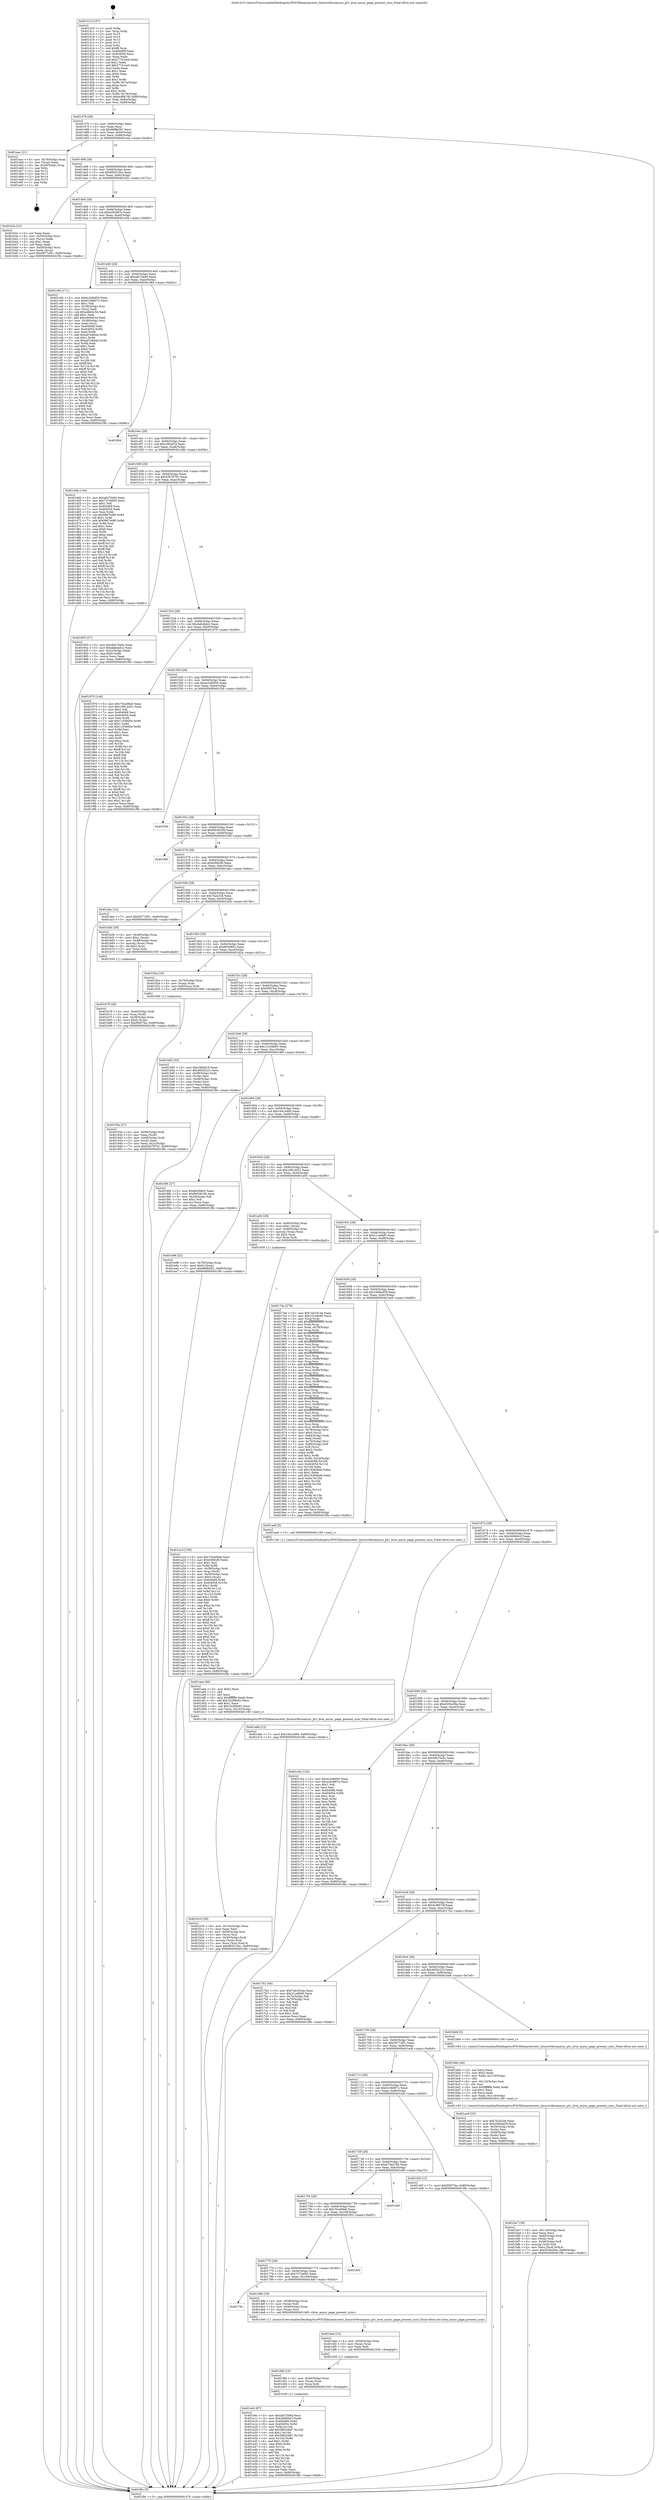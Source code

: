 digraph "0x401410" {
  label = "0x401410 (/mnt/c/Users/mathe/Desktop/tcc/POCII/binaries/extr_linuxvirtkvmasync_pf.c_kvm_async_page_present_sync_Final-ollvm.out::main(0))"
  labelloc = "t"
  node[shape=record]

  Entry [label="",width=0.3,height=0.3,shape=circle,fillcolor=black,style=filled]
  "0x40147b" [label="{
     0x40147b [29]\l
     | [instrs]\l
     &nbsp;&nbsp;0x40147b \<+3\>: mov -0x80(%rbp),%eax\l
     &nbsp;&nbsp;0x40147e \<+2\>: mov %eax,%ecx\l
     &nbsp;&nbsp;0x401480 \<+6\>: sub $0x86f8d3f1,%ecx\l
     &nbsp;&nbsp;0x401486 \<+6\>: mov %eax,-0x94(%rbp)\l
     &nbsp;&nbsp;0x40148c \<+6\>: mov %ecx,-0x98(%rbp)\l
     &nbsp;&nbsp;0x401492 \<+6\>: je 0000000000401eac \<main+0xa9c\>\l
  }"]
  "0x401eac" [label="{
     0x401eac [21]\l
     | [instrs]\l
     &nbsp;&nbsp;0x401eac \<+4\>: mov -0x78(%rbp),%rax\l
     &nbsp;&nbsp;0x401eb0 \<+2\>: mov (%rax),%eax\l
     &nbsp;&nbsp;0x401eb2 \<+4\>: lea -0x28(%rbp),%rsp\l
     &nbsp;&nbsp;0x401eb6 \<+1\>: pop %rbx\l
     &nbsp;&nbsp;0x401eb7 \<+2\>: pop %r12\l
     &nbsp;&nbsp;0x401eb9 \<+2\>: pop %r13\l
     &nbsp;&nbsp;0x401ebb \<+2\>: pop %r14\l
     &nbsp;&nbsp;0x401ebd \<+2\>: pop %r15\l
     &nbsp;&nbsp;0x401ebf \<+1\>: pop %rbp\l
     &nbsp;&nbsp;0x401ec0 \<+1\>: ret\l
  }"]
  "0x401498" [label="{
     0x401498 [28]\l
     | [instrs]\l
     &nbsp;&nbsp;0x401498 \<+5\>: jmp 000000000040149d \<main+0x8d\>\l
     &nbsp;&nbsp;0x40149d \<+6\>: mov -0x94(%rbp),%eax\l
     &nbsp;&nbsp;0x4014a3 \<+5\>: sub $0x883515ec,%eax\l
     &nbsp;&nbsp;0x4014a8 \<+6\>: mov %eax,-0x9c(%rbp)\l
     &nbsp;&nbsp;0x4014ae \<+6\>: je 0000000000401b3c \<main+0x72c\>\l
  }"]
  Exit [label="",width=0.3,height=0.3,shape=circle,fillcolor=black,style=filled,peripheries=2]
  "0x401b3c" [label="{
     0x401b3c [31]\l
     | [instrs]\l
     &nbsp;&nbsp;0x401b3c \<+2\>: xor %eax,%eax\l
     &nbsp;&nbsp;0x401b3e \<+4\>: mov -0x50(%rbp),%rcx\l
     &nbsp;&nbsp;0x401b42 \<+2\>: mov (%rcx),%edx\l
     &nbsp;&nbsp;0x401b44 \<+3\>: sub $0x1,%eax\l
     &nbsp;&nbsp;0x401b47 \<+2\>: sub %eax,%edx\l
     &nbsp;&nbsp;0x401b49 \<+4\>: mov -0x50(%rbp),%rcx\l
     &nbsp;&nbsp;0x401b4d \<+2\>: mov %edx,(%rcx)\l
     &nbsp;&nbsp;0x401b4f \<+7\>: movl $0x5877cf51,-0x80(%rbp)\l
     &nbsp;&nbsp;0x401b56 \<+5\>: jmp 0000000000401f9c \<main+0xb8c\>\l
  }"]
  "0x4014b4" [label="{
     0x4014b4 [28]\l
     | [instrs]\l
     &nbsp;&nbsp;0x4014b4 \<+5\>: jmp 00000000004014b9 \<main+0xa9\>\l
     &nbsp;&nbsp;0x4014b9 \<+6\>: mov -0x94(%rbp),%eax\l
     &nbsp;&nbsp;0x4014bf \<+5\>: sub $0xa20c887e,%eax\l
     &nbsp;&nbsp;0x4014c4 \<+6\>: mov %eax,-0xa0(%rbp)\l
     &nbsp;&nbsp;0x4014ca \<+6\>: je 0000000000401c94 \<main+0x884\>\l
  }"]
  "0x401e0c" [label="{
     0x401e0c [97]\l
     | [instrs]\l
     &nbsp;&nbsp;0x401e0c \<+5\>: mov $0xafa72b9d,%ecx\l
     &nbsp;&nbsp;0x401e11 \<+5\>: mov $0x2b99d41f,%edx\l
     &nbsp;&nbsp;0x401e16 \<+8\>: mov 0x404068,%r8d\l
     &nbsp;&nbsp;0x401e1e \<+8\>: mov 0x404054,%r9d\l
     &nbsp;&nbsp;0x401e26 \<+3\>: mov %r8d,%r10d\l
     &nbsp;&nbsp;0x401e29 \<+7\>: add $0x589228d7,%r10d\l
     &nbsp;&nbsp;0x401e30 \<+4\>: sub $0x1,%r10d\l
     &nbsp;&nbsp;0x401e34 \<+7\>: sub $0x589228d7,%r10d\l
     &nbsp;&nbsp;0x401e3b \<+4\>: imul %r10d,%r8d\l
     &nbsp;&nbsp;0x401e3f \<+4\>: and $0x1,%r8d\l
     &nbsp;&nbsp;0x401e43 \<+4\>: cmp $0x0,%r8d\l
     &nbsp;&nbsp;0x401e47 \<+4\>: sete %r11b\l
     &nbsp;&nbsp;0x401e4b \<+4\>: cmp $0xa,%r9d\l
     &nbsp;&nbsp;0x401e4f \<+3\>: setl %bl\l
     &nbsp;&nbsp;0x401e52 \<+3\>: mov %r11b,%r14b\l
     &nbsp;&nbsp;0x401e55 \<+3\>: and %bl,%r14b\l
     &nbsp;&nbsp;0x401e58 \<+3\>: xor %bl,%r11b\l
     &nbsp;&nbsp;0x401e5b \<+3\>: or %r11b,%r14b\l
     &nbsp;&nbsp;0x401e5e \<+4\>: test $0x1,%r14b\l
     &nbsp;&nbsp;0x401e62 \<+3\>: cmovne %edx,%ecx\l
     &nbsp;&nbsp;0x401e65 \<+3\>: mov %ecx,-0x80(%rbp)\l
     &nbsp;&nbsp;0x401e68 \<+5\>: jmp 0000000000401f9c \<main+0xb8c\>\l
  }"]
  "0x401c94" [label="{
     0x401c94 [171]\l
     | [instrs]\l
     &nbsp;&nbsp;0x401c94 \<+5\>: mov $0xec2db950,%eax\l
     &nbsp;&nbsp;0x401c99 \<+5\>: mov $0x610b8072,%ecx\l
     &nbsp;&nbsp;0x401c9e \<+2\>: mov $0x1,%dl\l
     &nbsp;&nbsp;0x401ca0 \<+4\>: mov -0x38(%rbp),%rsi\l
     &nbsp;&nbsp;0x401ca4 \<+2\>: mov (%rsi),%edi\l
     &nbsp;&nbsp;0x401ca6 \<+6\>: sub $0xe4b64c54,%edi\l
     &nbsp;&nbsp;0x401cac \<+3\>: add $0x1,%edi\l
     &nbsp;&nbsp;0x401caf \<+6\>: add $0xe4b64c54,%edi\l
     &nbsp;&nbsp;0x401cb5 \<+4\>: mov -0x38(%rbp),%rsi\l
     &nbsp;&nbsp;0x401cb9 \<+2\>: mov %edi,(%rsi)\l
     &nbsp;&nbsp;0x401cbb \<+7\>: mov 0x404068,%edi\l
     &nbsp;&nbsp;0x401cc2 \<+8\>: mov 0x404054,%r8d\l
     &nbsp;&nbsp;0x401cca \<+3\>: mov %edi,%r9d\l
     &nbsp;&nbsp;0x401ccd \<+7\>: add $0xad7e8d4d,%r9d\l
     &nbsp;&nbsp;0x401cd4 \<+4\>: sub $0x1,%r9d\l
     &nbsp;&nbsp;0x401cd8 \<+7\>: sub $0xad7e8d4d,%r9d\l
     &nbsp;&nbsp;0x401cdf \<+4\>: imul %r9d,%edi\l
     &nbsp;&nbsp;0x401ce3 \<+3\>: and $0x1,%edi\l
     &nbsp;&nbsp;0x401ce6 \<+3\>: cmp $0x0,%edi\l
     &nbsp;&nbsp;0x401ce9 \<+4\>: sete %r10b\l
     &nbsp;&nbsp;0x401ced \<+4\>: cmp $0xa,%r8d\l
     &nbsp;&nbsp;0x401cf1 \<+4\>: setl %r11b\l
     &nbsp;&nbsp;0x401cf5 \<+3\>: mov %r10b,%bl\l
     &nbsp;&nbsp;0x401cf8 \<+3\>: xor $0xff,%bl\l
     &nbsp;&nbsp;0x401cfb \<+3\>: mov %r11b,%r14b\l
     &nbsp;&nbsp;0x401cfe \<+4\>: xor $0xff,%r14b\l
     &nbsp;&nbsp;0x401d02 \<+3\>: xor $0x0,%dl\l
     &nbsp;&nbsp;0x401d05 \<+3\>: mov %bl,%r15b\l
     &nbsp;&nbsp;0x401d08 \<+4\>: and $0x0,%r15b\l
     &nbsp;&nbsp;0x401d0c \<+3\>: and %dl,%r10b\l
     &nbsp;&nbsp;0x401d0f \<+3\>: mov %r14b,%r12b\l
     &nbsp;&nbsp;0x401d12 \<+4\>: and $0x0,%r12b\l
     &nbsp;&nbsp;0x401d16 \<+3\>: and %dl,%r11b\l
     &nbsp;&nbsp;0x401d19 \<+3\>: or %r10b,%r15b\l
     &nbsp;&nbsp;0x401d1c \<+3\>: or %r11b,%r12b\l
     &nbsp;&nbsp;0x401d1f \<+3\>: xor %r12b,%r15b\l
     &nbsp;&nbsp;0x401d22 \<+3\>: or %r14b,%bl\l
     &nbsp;&nbsp;0x401d25 \<+3\>: xor $0xff,%bl\l
     &nbsp;&nbsp;0x401d28 \<+3\>: or $0x0,%dl\l
     &nbsp;&nbsp;0x401d2b \<+2\>: and %dl,%bl\l
     &nbsp;&nbsp;0x401d2d \<+3\>: or %bl,%r15b\l
     &nbsp;&nbsp;0x401d30 \<+4\>: test $0x1,%r15b\l
     &nbsp;&nbsp;0x401d34 \<+3\>: cmovne %ecx,%eax\l
     &nbsp;&nbsp;0x401d37 \<+3\>: mov %eax,-0x80(%rbp)\l
     &nbsp;&nbsp;0x401d3a \<+5\>: jmp 0000000000401f9c \<main+0xb8c\>\l
  }"]
  "0x4014d0" [label="{
     0x4014d0 [28]\l
     | [instrs]\l
     &nbsp;&nbsp;0x4014d0 \<+5\>: jmp 00000000004014d5 \<main+0xc5\>\l
     &nbsp;&nbsp;0x4014d5 \<+6\>: mov -0x94(%rbp),%eax\l
     &nbsp;&nbsp;0x4014db \<+5\>: sub $0xafa72b9d,%eax\l
     &nbsp;&nbsp;0x4014e0 \<+6\>: mov %eax,-0xa4(%rbp)\l
     &nbsp;&nbsp;0x4014e6 \<+6\>: je 0000000000401f64 \<main+0xb54\>\l
  }"]
  "0x401dfd" [label="{
     0x401dfd [15]\l
     | [instrs]\l
     &nbsp;&nbsp;0x401dfd \<+4\>: mov -0x40(%rbp),%rax\l
     &nbsp;&nbsp;0x401e01 \<+3\>: mov (%rax),%rax\l
     &nbsp;&nbsp;0x401e04 \<+3\>: mov %rax,%rdi\l
     &nbsp;&nbsp;0x401e07 \<+5\>: call 0000000000401030 \<free@plt\>\l
     | [calls]\l
     &nbsp;&nbsp;0x401030 \{1\} (unknown)\l
  }"]
  "0x401f64" [label="{
     0x401f64\l
  }", style=dashed]
  "0x4014ec" [label="{
     0x4014ec [28]\l
     | [instrs]\l
     &nbsp;&nbsp;0x4014ec \<+5\>: jmp 00000000004014f1 \<main+0xe1\>\l
     &nbsp;&nbsp;0x4014f1 \<+6\>: mov -0x94(%rbp),%eax\l
     &nbsp;&nbsp;0x4014f7 \<+5\>: sub $0xc5f0af19,%eax\l
     &nbsp;&nbsp;0x4014fc \<+6\>: mov %eax,-0xa8(%rbp)\l
     &nbsp;&nbsp;0x401502 \<+6\>: je 0000000000401d4b \<main+0x93b\>\l
  }"]
  "0x401dee" [label="{
     0x401dee [15]\l
     | [instrs]\l
     &nbsp;&nbsp;0x401dee \<+4\>: mov -0x58(%rbp),%rax\l
     &nbsp;&nbsp;0x401df2 \<+3\>: mov (%rax),%rax\l
     &nbsp;&nbsp;0x401df5 \<+3\>: mov %rax,%rdi\l
     &nbsp;&nbsp;0x401df8 \<+5\>: call 0000000000401030 \<free@plt\>\l
     | [calls]\l
     &nbsp;&nbsp;0x401030 \{1\} (unknown)\l
  }"]
  "0x401d4b" [label="{
     0x401d4b [144]\l
     | [instrs]\l
     &nbsp;&nbsp;0x401d4b \<+5\>: mov $0xafa72b9d,%eax\l
     &nbsp;&nbsp;0x401d50 \<+5\>: mov $0x7374ef45,%ecx\l
     &nbsp;&nbsp;0x401d55 \<+2\>: mov $0x1,%dl\l
     &nbsp;&nbsp;0x401d57 \<+7\>: mov 0x404068,%esi\l
     &nbsp;&nbsp;0x401d5e \<+7\>: mov 0x404054,%edi\l
     &nbsp;&nbsp;0x401d65 \<+3\>: mov %esi,%r8d\l
     &nbsp;&nbsp;0x401d68 \<+7\>: sub $0x9967edf8,%r8d\l
     &nbsp;&nbsp;0x401d6f \<+4\>: sub $0x1,%r8d\l
     &nbsp;&nbsp;0x401d73 \<+7\>: add $0x9967edf8,%r8d\l
     &nbsp;&nbsp;0x401d7a \<+4\>: imul %r8d,%esi\l
     &nbsp;&nbsp;0x401d7e \<+3\>: and $0x1,%esi\l
     &nbsp;&nbsp;0x401d81 \<+3\>: cmp $0x0,%esi\l
     &nbsp;&nbsp;0x401d84 \<+4\>: sete %r9b\l
     &nbsp;&nbsp;0x401d88 \<+3\>: cmp $0xa,%edi\l
     &nbsp;&nbsp;0x401d8b \<+4\>: setl %r10b\l
     &nbsp;&nbsp;0x401d8f \<+3\>: mov %r9b,%r11b\l
     &nbsp;&nbsp;0x401d92 \<+4\>: xor $0xff,%r11b\l
     &nbsp;&nbsp;0x401d96 \<+3\>: mov %r10b,%bl\l
     &nbsp;&nbsp;0x401d99 \<+3\>: xor $0xff,%bl\l
     &nbsp;&nbsp;0x401d9c \<+3\>: xor $0x1,%dl\l
     &nbsp;&nbsp;0x401d9f \<+3\>: mov %r11b,%r14b\l
     &nbsp;&nbsp;0x401da2 \<+4\>: and $0xff,%r14b\l
     &nbsp;&nbsp;0x401da6 \<+3\>: and %dl,%r9b\l
     &nbsp;&nbsp;0x401da9 \<+3\>: mov %bl,%r15b\l
     &nbsp;&nbsp;0x401dac \<+4\>: and $0xff,%r15b\l
     &nbsp;&nbsp;0x401db0 \<+3\>: and %dl,%r10b\l
     &nbsp;&nbsp;0x401db3 \<+3\>: or %r9b,%r14b\l
     &nbsp;&nbsp;0x401db6 \<+3\>: or %r10b,%r15b\l
     &nbsp;&nbsp;0x401db9 \<+3\>: xor %r15b,%r14b\l
     &nbsp;&nbsp;0x401dbc \<+3\>: or %bl,%r11b\l
     &nbsp;&nbsp;0x401dbf \<+4\>: xor $0xff,%r11b\l
     &nbsp;&nbsp;0x401dc3 \<+3\>: or $0x1,%dl\l
     &nbsp;&nbsp;0x401dc6 \<+3\>: and %dl,%r11b\l
     &nbsp;&nbsp;0x401dc9 \<+3\>: or %r11b,%r14b\l
     &nbsp;&nbsp;0x401dcc \<+4\>: test $0x1,%r14b\l
     &nbsp;&nbsp;0x401dd0 \<+3\>: cmovne %ecx,%eax\l
     &nbsp;&nbsp;0x401dd3 \<+3\>: mov %eax,-0x80(%rbp)\l
     &nbsp;&nbsp;0x401dd6 \<+5\>: jmp 0000000000401f9c \<main+0xb8c\>\l
  }"]
  "0x401508" [label="{
     0x401508 [28]\l
     | [instrs]\l
     &nbsp;&nbsp;0x401508 \<+5\>: jmp 000000000040150d \<main+0xfd\>\l
     &nbsp;&nbsp;0x40150d \<+6\>: mov -0x94(%rbp),%eax\l
     &nbsp;&nbsp;0x401513 \<+5\>: sub $0xd3b78791,%eax\l
     &nbsp;&nbsp;0x401518 \<+6\>: mov %eax,-0xac(%rbp)\l
     &nbsp;&nbsp;0x40151e \<+6\>: je 0000000000401955 \<main+0x545\>\l
  }"]
  "0x40178c" [label="{
     0x40178c\l
  }", style=dashed]
  "0x401955" [label="{
     0x401955 [27]\l
     | [instrs]\l
     &nbsp;&nbsp;0x401955 \<+5\>: mov $0x49a75a5c,%eax\l
     &nbsp;&nbsp;0x40195a \<+5\>: mov $0xdabcbdc2,%ecx\l
     &nbsp;&nbsp;0x40195f \<+3\>: mov -0x2c(%rbp),%edx\l
     &nbsp;&nbsp;0x401962 \<+3\>: cmp $0x0,%edx\l
     &nbsp;&nbsp;0x401965 \<+3\>: cmove %ecx,%eax\l
     &nbsp;&nbsp;0x401968 \<+3\>: mov %eax,-0x80(%rbp)\l
     &nbsp;&nbsp;0x40196b \<+5\>: jmp 0000000000401f9c \<main+0xb8c\>\l
  }"]
  "0x401524" [label="{
     0x401524 [28]\l
     | [instrs]\l
     &nbsp;&nbsp;0x401524 \<+5\>: jmp 0000000000401529 \<main+0x119\>\l
     &nbsp;&nbsp;0x401529 \<+6\>: mov -0x94(%rbp),%eax\l
     &nbsp;&nbsp;0x40152f \<+5\>: sub $0xdabcbdc2,%eax\l
     &nbsp;&nbsp;0x401534 \<+6\>: mov %eax,-0xb0(%rbp)\l
     &nbsp;&nbsp;0x40153a \<+6\>: je 0000000000401970 \<main+0x560\>\l
  }"]
  "0x401ddb" [label="{
     0x401ddb [19]\l
     | [instrs]\l
     &nbsp;&nbsp;0x401ddb \<+4\>: mov -0x58(%rbp),%rax\l
     &nbsp;&nbsp;0x401ddf \<+3\>: mov (%rax),%rdi\l
     &nbsp;&nbsp;0x401de2 \<+4\>: mov -0x40(%rbp),%rax\l
     &nbsp;&nbsp;0x401de6 \<+3\>: mov (%rax),%rsi\l
     &nbsp;&nbsp;0x401de9 \<+5\>: call 0000000000401400 \<kvm_async_page_present_sync\>\l
     | [calls]\l
     &nbsp;&nbsp;0x401400 \{1\} (/mnt/c/Users/mathe/Desktop/tcc/POCII/binaries/extr_linuxvirtkvmasync_pf.c_kvm_async_page_present_sync_Final-ollvm.out::kvm_async_page_present_sync)\l
  }"]
  "0x401970" [label="{
     0x401970 [144]\l
     | [instrs]\l
     &nbsp;&nbsp;0x401970 \<+5\>: mov $0x70ca08a6,%eax\l
     &nbsp;&nbsp;0x401975 \<+5\>: mov $0x16914451,%ecx\l
     &nbsp;&nbsp;0x40197a \<+2\>: mov $0x1,%dl\l
     &nbsp;&nbsp;0x40197c \<+7\>: mov 0x404068,%esi\l
     &nbsp;&nbsp;0x401983 \<+7\>: mov 0x404054,%edi\l
     &nbsp;&nbsp;0x40198a \<+3\>: mov %esi,%r8d\l
     &nbsp;&nbsp;0x40198d \<+7\>: add $0x11058d5e,%r8d\l
     &nbsp;&nbsp;0x401994 \<+4\>: sub $0x1,%r8d\l
     &nbsp;&nbsp;0x401998 \<+7\>: sub $0x11058d5e,%r8d\l
     &nbsp;&nbsp;0x40199f \<+4\>: imul %r8d,%esi\l
     &nbsp;&nbsp;0x4019a3 \<+3\>: and $0x1,%esi\l
     &nbsp;&nbsp;0x4019a6 \<+3\>: cmp $0x0,%esi\l
     &nbsp;&nbsp;0x4019a9 \<+4\>: sete %r9b\l
     &nbsp;&nbsp;0x4019ad \<+3\>: cmp $0xa,%edi\l
     &nbsp;&nbsp;0x4019b0 \<+4\>: setl %r10b\l
     &nbsp;&nbsp;0x4019b4 \<+3\>: mov %r9b,%r11b\l
     &nbsp;&nbsp;0x4019b7 \<+4\>: xor $0xff,%r11b\l
     &nbsp;&nbsp;0x4019bb \<+3\>: mov %r10b,%bl\l
     &nbsp;&nbsp;0x4019be \<+3\>: xor $0xff,%bl\l
     &nbsp;&nbsp;0x4019c1 \<+3\>: xor $0x0,%dl\l
     &nbsp;&nbsp;0x4019c4 \<+3\>: mov %r11b,%r14b\l
     &nbsp;&nbsp;0x4019c7 \<+4\>: and $0x0,%r14b\l
     &nbsp;&nbsp;0x4019cb \<+3\>: and %dl,%r9b\l
     &nbsp;&nbsp;0x4019ce \<+3\>: mov %bl,%r15b\l
     &nbsp;&nbsp;0x4019d1 \<+4\>: and $0x0,%r15b\l
     &nbsp;&nbsp;0x4019d5 \<+3\>: and %dl,%r10b\l
     &nbsp;&nbsp;0x4019d8 \<+3\>: or %r9b,%r14b\l
     &nbsp;&nbsp;0x4019db \<+3\>: or %r10b,%r15b\l
     &nbsp;&nbsp;0x4019de \<+3\>: xor %r15b,%r14b\l
     &nbsp;&nbsp;0x4019e1 \<+3\>: or %bl,%r11b\l
     &nbsp;&nbsp;0x4019e4 \<+4\>: xor $0xff,%r11b\l
     &nbsp;&nbsp;0x4019e8 \<+3\>: or $0x0,%dl\l
     &nbsp;&nbsp;0x4019eb \<+3\>: and %dl,%r11b\l
     &nbsp;&nbsp;0x4019ee \<+3\>: or %r11b,%r14b\l
     &nbsp;&nbsp;0x4019f1 \<+4\>: test $0x1,%r14b\l
     &nbsp;&nbsp;0x4019f5 \<+3\>: cmovne %ecx,%eax\l
     &nbsp;&nbsp;0x4019f8 \<+3\>: mov %eax,-0x80(%rbp)\l
     &nbsp;&nbsp;0x4019fb \<+5\>: jmp 0000000000401f9c \<main+0xb8c\>\l
  }"]
  "0x401540" [label="{
     0x401540 [28]\l
     | [instrs]\l
     &nbsp;&nbsp;0x401540 \<+5\>: jmp 0000000000401545 \<main+0x135\>\l
     &nbsp;&nbsp;0x401545 \<+6\>: mov -0x94(%rbp),%eax\l
     &nbsp;&nbsp;0x40154b \<+5\>: sub $0xec2db950,%eax\l
     &nbsp;&nbsp;0x401550 \<+6\>: mov %eax,-0xb4(%rbp)\l
     &nbsp;&nbsp;0x401556 \<+6\>: je 0000000000401f3d \<main+0xb2d\>\l
  }"]
  "0x401770" [label="{
     0x401770 [28]\l
     | [instrs]\l
     &nbsp;&nbsp;0x401770 \<+5\>: jmp 0000000000401775 \<main+0x365\>\l
     &nbsp;&nbsp;0x401775 \<+6\>: mov -0x94(%rbp),%eax\l
     &nbsp;&nbsp;0x40177b \<+5\>: sub $0x7374ef45,%eax\l
     &nbsp;&nbsp;0x401780 \<+6\>: mov %eax,-0x104(%rbp)\l
     &nbsp;&nbsp;0x401786 \<+6\>: je 0000000000401ddb \<main+0x9cb\>\l
  }"]
  "0x401f3d" [label="{
     0x401f3d\l
  }", style=dashed]
  "0x40155c" [label="{
     0x40155c [28]\l
     | [instrs]\l
     &nbsp;&nbsp;0x40155c \<+5\>: jmp 0000000000401561 \<main+0x151\>\l
     &nbsp;&nbsp;0x401561 \<+6\>: mov -0x94(%rbp),%eax\l
     &nbsp;&nbsp;0x401567 \<+5\>: sub $0xfb03810b,%eax\l
     &nbsp;&nbsp;0x40156c \<+6\>: mov %eax,-0xb8(%rbp)\l
     &nbsp;&nbsp;0x401572 \<+6\>: je 000000000040190f \<main+0x4ff\>\l
  }"]
  "0x401f03" [label="{
     0x401f03\l
  }", style=dashed]
  "0x40190f" [label="{
     0x40190f\l
  }", style=dashed]
  "0x401578" [label="{
     0x401578 [28]\l
     | [instrs]\l
     &nbsp;&nbsp;0x401578 \<+5\>: jmp 000000000040157d \<main+0x16d\>\l
     &nbsp;&nbsp;0x40157d \<+6\>: mov -0x94(%rbp),%eax\l
     &nbsp;&nbsp;0x401583 \<+5\>: sub $0xfcf00cf0,%eax\l
     &nbsp;&nbsp;0x401588 \<+6\>: mov %eax,-0xbc(%rbp)\l
     &nbsp;&nbsp;0x40158e \<+6\>: je 0000000000401abc \<main+0x6ac\>\l
  }"]
  "0x401754" [label="{
     0x401754 [28]\l
     | [instrs]\l
     &nbsp;&nbsp;0x401754 \<+5\>: jmp 0000000000401759 \<main+0x349\>\l
     &nbsp;&nbsp;0x401759 \<+6\>: mov -0x94(%rbp),%eax\l
     &nbsp;&nbsp;0x40175f \<+5\>: sub $0x70ca08a6,%eax\l
     &nbsp;&nbsp;0x401764 \<+6\>: mov %eax,-0x100(%rbp)\l
     &nbsp;&nbsp;0x40176a \<+6\>: je 0000000000401f03 \<main+0xaf3\>\l
  }"]
  "0x401abc" [label="{
     0x401abc [12]\l
     | [instrs]\l
     &nbsp;&nbsp;0x401abc \<+7\>: movl $0x5877cf51,-0x80(%rbp)\l
     &nbsp;&nbsp;0x401ac3 \<+5\>: jmp 0000000000401f9c \<main+0xb8c\>\l
  }"]
  "0x401594" [label="{
     0x401594 [28]\l
     | [instrs]\l
     &nbsp;&nbsp;0x401594 \<+5\>: jmp 0000000000401599 \<main+0x189\>\l
     &nbsp;&nbsp;0x401599 \<+6\>: mov -0x94(%rbp),%eax\l
     &nbsp;&nbsp;0x40159f \<+5\>: sub $0x7b2a328,%eax\l
     &nbsp;&nbsp;0x4015a4 \<+6\>: mov %eax,-0xc0(%rbp)\l
     &nbsp;&nbsp;0x4015aa \<+6\>: je 0000000000401b5b \<main+0x74b\>\l
  }"]
  "0x401e85" [label="{
     0x401e85\l
  }", style=dashed]
  "0x401b5b" [label="{
     0x401b5b [29]\l
     | [instrs]\l
     &nbsp;&nbsp;0x401b5b \<+4\>: mov -0x48(%rbp),%rax\l
     &nbsp;&nbsp;0x401b5f \<+6\>: movl $0x1,(%rax)\l
     &nbsp;&nbsp;0x401b65 \<+4\>: mov -0x48(%rbp),%rax\l
     &nbsp;&nbsp;0x401b69 \<+3\>: movslq (%rax),%rax\l
     &nbsp;&nbsp;0x401b6c \<+4\>: shl $0x2,%rax\l
     &nbsp;&nbsp;0x401b70 \<+3\>: mov %rax,%rdi\l
     &nbsp;&nbsp;0x401b73 \<+5\>: call 0000000000401050 \<malloc@plt\>\l
     | [calls]\l
     &nbsp;&nbsp;0x401050 \{1\} (unknown)\l
  }"]
  "0x4015b0" [label="{
     0x4015b0 [28]\l
     | [instrs]\l
     &nbsp;&nbsp;0x4015b0 \<+5\>: jmp 00000000004015b5 \<main+0x1a5\>\l
     &nbsp;&nbsp;0x4015b5 \<+6\>: mov -0x94(%rbp),%eax\l
     &nbsp;&nbsp;0x4015bb \<+5\>: sub $0x9630802,%eax\l
     &nbsp;&nbsp;0x4015c0 \<+6\>: mov %eax,-0xc4(%rbp)\l
     &nbsp;&nbsp;0x4015c6 \<+6\>: je 000000000040192a \<main+0x51a\>\l
  }"]
  "0x401738" [label="{
     0x401738 [28]\l
     | [instrs]\l
     &nbsp;&nbsp;0x401738 \<+5\>: jmp 000000000040173d \<main+0x32d\>\l
     &nbsp;&nbsp;0x40173d \<+6\>: mov -0x94(%rbp),%eax\l
     &nbsp;&nbsp;0x401743 \<+5\>: sub $0x675ea789,%eax\l
     &nbsp;&nbsp;0x401748 \<+6\>: mov %eax,-0xfc(%rbp)\l
     &nbsp;&nbsp;0x40174e \<+6\>: je 0000000000401e85 \<main+0xa75\>\l
  }"]
  "0x40192a" [label="{
     0x40192a [16]\l
     | [instrs]\l
     &nbsp;&nbsp;0x40192a \<+4\>: mov -0x70(%rbp),%rax\l
     &nbsp;&nbsp;0x40192e \<+3\>: mov (%rax),%rax\l
     &nbsp;&nbsp;0x401931 \<+4\>: mov 0x8(%rax),%rdi\l
     &nbsp;&nbsp;0x401935 \<+5\>: call 0000000000401060 \<atoi@plt\>\l
     | [calls]\l
     &nbsp;&nbsp;0x401060 \{1\} (unknown)\l
  }"]
  "0x4015cc" [label="{
     0x4015cc [28]\l
     | [instrs]\l
     &nbsp;&nbsp;0x4015cc \<+5\>: jmp 00000000004015d1 \<main+0x1c1\>\l
     &nbsp;&nbsp;0x4015d1 \<+6\>: mov -0x94(%rbp),%eax\l
     &nbsp;&nbsp;0x4015d7 \<+5\>: sub $0xf5957ba,%eax\l
     &nbsp;&nbsp;0x4015dc \<+6\>: mov %eax,-0xc8(%rbp)\l
     &nbsp;&nbsp;0x4015e2 \<+6\>: je 0000000000401b95 \<main+0x785\>\l
  }"]
  "0x401d3f" [label="{
     0x401d3f [12]\l
     | [instrs]\l
     &nbsp;&nbsp;0x401d3f \<+7\>: movl $0xf5957ba,-0x80(%rbp)\l
     &nbsp;&nbsp;0x401d46 \<+5\>: jmp 0000000000401f9c \<main+0xb8c\>\l
  }"]
  "0x401b95" [label="{
     0x401b95 [33]\l
     | [instrs]\l
     &nbsp;&nbsp;0x401b95 \<+5\>: mov $0xc5f0af19,%eax\l
     &nbsp;&nbsp;0x401b9a \<+5\>: mov $0x4f292223,%ecx\l
     &nbsp;&nbsp;0x401b9f \<+4\>: mov -0x38(%rbp),%rdx\l
     &nbsp;&nbsp;0x401ba3 \<+2\>: mov (%rdx),%esi\l
     &nbsp;&nbsp;0x401ba5 \<+4\>: mov -0x48(%rbp),%rdx\l
     &nbsp;&nbsp;0x401ba9 \<+2\>: cmp (%rdx),%esi\l
     &nbsp;&nbsp;0x401bab \<+3\>: cmovl %ecx,%eax\l
     &nbsp;&nbsp;0x401bae \<+3\>: mov %eax,-0x80(%rbp)\l
     &nbsp;&nbsp;0x401bb1 \<+5\>: jmp 0000000000401f9c \<main+0xb8c\>\l
  }"]
  "0x4015e8" [label="{
     0x4015e8 [28]\l
     | [instrs]\l
     &nbsp;&nbsp;0x4015e8 \<+5\>: jmp 00000000004015ed \<main+0x1dd\>\l
     &nbsp;&nbsp;0x4015ed \<+6\>: mov -0x94(%rbp),%eax\l
     &nbsp;&nbsp;0x4015f3 \<+5\>: sub $0x151d4b85,%eax\l
     &nbsp;&nbsp;0x4015f8 \<+6\>: mov %eax,-0xcc(%rbp)\l
     &nbsp;&nbsp;0x4015fe \<+6\>: je 00000000004018f4 \<main+0x4e4\>\l
  }"]
  "0x401be7" [label="{
     0x401be7 [39]\l
     | [instrs]\l
     &nbsp;&nbsp;0x401be7 \<+6\>: mov -0x114(%rbp),%ecx\l
     &nbsp;&nbsp;0x401bed \<+3\>: imul %eax,%ecx\l
     &nbsp;&nbsp;0x401bf0 \<+4\>: mov -0x40(%rbp),%rdi\l
     &nbsp;&nbsp;0x401bf4 \<+3\>: mov (%rdi),%rdi\l
     &nbsp;&nbsp;0x401bf7 \<+4\>: mov -0x38(%rbp),%r8\l
     &nbsp;&nbsp;0x401bfb \<+3\>: movslq (%r8),%r8\l
     &nbsp;&nbsp;0x401bfe \<+4\>: mov %ecx,(%rdi,%r8,4)\l
     &nbsp;&nbsp;0x401c02 \<+7\>: movl $0x4550a59a,-0x80(%rbp)\l
     &nbsp;&nbsp;0x401c09 \<+5\>: jmp 0000000000401f9c \<main+0xb8c\>\l
  }"]
  "0x4018f4" [label="{
     0x4018f4 [27]\l
     | [instrs]\l
     &nbsp;&nbsp;0x4018f4 \<+5\>: mov $0x9630802,%eax\l
     &nbsp;&nbsp;0x4018f9 \<+5\>: mov $0xfb03810b,%ecx\l
     &nbsp;&nbsp;0x4018fe \<+3\>: mov -0x2d(%rbp),%dl\l
     &nbsp;&nbsp;0x401901 \<+3\>: test $0x1,%dl\l
     &nbsp;&nbsp;0x401904 \<+3\>: cmovne %ecx,%eax\l
     &nbsp;&nbsp;0x401907 \<+3\>: mov %eax,-0x80(%rbp)\l
     &nbsp;&nbsp;0x40190a \<+5\>: jmp 0000000000401f9c \<main+0xb8c\>\l
  }"]
  "0x401604" [label="{
     0x401604 [28]\l
     | [instrs]\l
     &nbsp;&nbsp;0x401604 \<+5\>: jmp 0000000000401609 \<main+0x1f9\>\l
     &nbsp;&nbsp;0x401609 \<+6\>: mov -0x94(%rbp),%eax\l
     &nbsp;&nbsp;0x40160f \<+5\>: sub $0x1641ed94,%eax\l
     &nbsp;&nbsp;0x401614 \<+6\>: mov %eax,-0xd0(%rbp)\l
     &nbsp;&nbsp;0x40161a \<+6\>: je 0000000000401e96 \<main+0xa86\>\l
  }"]
  "0x401bbb" [label="{
     0x401bbb [44]\l
     | [instrs]\l
     &nbsp;&nbsp;0x401bbb \<+2\>: xor %ecx,%ecx\l
     &nbsp;&nbsp;0x401bbd \<+5\>: mov $0x2,%edx\l
     &nbsp;&nbsp;0x401bc2 \<+6\>: mov %edx,-0x110(%rbp)\l
     &nbsp;&nbsp;0x401bc8 \<+1\>: cltd\l
     &nbsp;&nbsp;0x401bc9 \<+6\>: mov -0x110(%rbp),%esi\l
     &nbsp;&nbsp;0x401bcf \<+2\>: idiv %esi\l
     &nbsp;&nbsp;0x401bd1 \<+6\>: imul $0xfffffffe,%edx,%edx\l
     &nbsp;&nbsp;0x401bd7 \<+3\>: sub $0x1,%ecx\l
     &nbsp;&nbsp;0x401bda \<+2\>: sub %ecx,%edx\l
     &nbsp;&nbsp;0x401bdc \<+6\>: mov %edx,-0x114(%rbp)\l
     &nbsp;&nbsp;0x401be2 \<+5\>: call 0000000000401160 \<next_i\>\l
     | [calls]\l
     &nbsp;&nbsp;0x401160 \{1\} (/mnt/c/Users/mathe/Desktop/tcc/POCII/binaries/extr_linuxvirtkvmasync_pf.c_kvm_async_page_present_sync_Final-ollvm.out::next_i)\l
  }"]
  "0x401e96" [label="{
     0x401e96 [22]\l
     | [instrs]\l
     &nbsp;&nbsp;0x401e96 \<+4\>: mov -0x78(%rbp),%rax\l
     &nbsp;&nbsp;0x401e9a \<+6\>: movl $0x0,(%rax)\l
     &nbsp;&nbsp;0x401ea0 \<+7\>: movl $0x86f8d3f1,-0x80(%rbp)\l
     &nbsp;&nbsp;0x401ea7 \<+5\>: jmp 0000000000401f9c \<main+0xb8c\>\l
  }"]
  "0x401620" [label="{
     0x401620 [28]\l
     | [instrs]\l
     &nbsp;&nbsp;0x401620 \<+5\>: jmp 0000000000401625 \<main+0x215\>\l
     &nbsp;&nbsp;0x401625 \<+6\>: mov -0x94(%rbp),%eax\l
     &nbsp;&nbsp;0x40162b \<+5\>: sub $0x16914451,%eax\l
     &nbsp;&nbsp;0x401630 \<+6\>: mov %eax,-0xd4(%rbp)\l
     &nbsp;&nbsp;0x401636 \<+6\>: je 0000000000401a00 \<main+0x5f0\>\l
  }"]
  "0x401b78" [label="{
     0x401b78 [29]\l
     | [instrs]\l
     &nbsp;&nbsp;0x401b78 \<+4\>: mov -0x40(%rbp),%rdi\l
     &nbsp;&nbsp;0x401b7c \<+3\>: mov %rax,(%rdi)\l
     &nbsp;&nbsp;0x401b7f \<+4\>: mov -0x38(%rbp),%rax\l
     &nbsp;&nbsp;0x401b83 \<+6\>: movl $0x0,(%rax)\l
     &nbsp;&nbsp;0x401b89 \<+7\>: movl $0xf5957ba,-0x80(%rbp)\l
     &nbsp;&nbsp;0x401b90 \<+5\>: jmp 0000000000401f9c \<main+0xb8c\>\l
  }"]
  "0x401a00" [label="{
     0x401a00 [29]\l
     | [instrs]\l
     &nbsp;&nbsp;0x401a00 \<+4\>: mov -0x60(%rbp),%rax\l
     &nbsp;&nbsp;0x401a04 \<+6\>: movl $0x1,(%rax)\l
     &nbsp;&nbsp;0x401a0a \<+4\>: mov -0x60(%rbp),%rax\l
     &nbsp;&nbsp;0x401a0e \<+3\>: movslq (%rax),%rax\l
     &nbsp;&nbsp;0x401a11 \<+4\>: shl $0x2,%rax\l
     &nbsp;&nbsp;0x401a15 \<+3\>: mov %rax,%rdi\l
     &nbsp;&nbsp;0x401a18 \<+5\>: call 0000000000401050 \<malloc@plt\>\l
     | [calls]\l
     &nbsp;&nbsp;0x401050 \{1\} (unknown)\l
  }"]
  "0x40163c" [label="{
     0x40163c [28]\l
     | [instrs]\l
     &nbsp;&nbsp;0x40163c \<+5\>: jmp 0000000000401641 \<main+0x231\>\l
     &nbsp;&nbsp;0x401641 \<+6\>: mov -0x94(%rbp),%eax\l
     &nbsp;&nbsp;0x401647 \<+5\>: sub $0x21ce6bf5,%eax\l
     &nbsp;&nbsp;0x40164c \<+6\>: mov %eax,-0xd8(%rbp)\l
     &nbsp;&nbsp;0x401652 \<+6\>: je 00000000004017de \<main+0x3ce\>\l
  }"]
  "0x401b16" [label="{
     0x401b16 [38]\l
     | [instrs]\l
     &nbsp;&nbsp;0x401b16 \<+6\>: mov -0x10c(%rbp),%ecx\l
     &nbsp;&nbsp;0x401b1c \<+3\>: imul %eax,%ecx\l
     &nbsp;&nbsp;0x401b1f \<+4\>: mov -0x58(%rbp),%rsi\l
     &nbsp;&nbsp;0x401b23 \<+3\>: mov (%rsi),%rsi\l
     &nbsp;&nbsp;0x401b26 \<+4\>: mov -0x50(%rbp),%rdi\l
     &nbsp;&nbsp;0x401b2a \<+3\>: movslq (%rdi),%rdi\l
     &nbsp;&nbsp;0x401b2d \<+3\>: mov %ecx,(%rsi,%rdi,4)\l
     &nbsp;&nbsp;0x401b30 \<+7\>: movl $0x883515ec,-0x80(%rbp)\l
     &nbsp;&nbsp;0x401b37 \<+5\>: jmp 0000000000401f9c \<main+0xb8c\>\l
  }"]
  "0x4017de" [label="{
     0x4017de [278]\l
     | [instrs]\l
     &nbsp;&nbsp;0x4017de \<+5\>: mov $0x7a4181da,%eax\l
     &nbsp;&nbsp;0x4017e3 \<+5\>: mov $0x151d4b85,%ecx\l
     &nbsp;&nbsp;0x4017e8 \<+3\>: mov %rsp,%rdx\l
     &nbsp;&nbsp;0x4017eb \<+4\>: add $0xfffffffffffffff0,%rdx\l
     &nbsp;&nbsp;0x4017ef \<+3\>: mov %rdx,%rsp\l
     &nbsp;&nbsp;0x4017f2 \<+4\>: mov %rdx,-0x78(%rbp)\l
     &nbsp;&nbsp;0x4017f6 \<+3\>: mov %rsp,%rdx\l
     &nbsp;&nbsp;0x4017f9 \<+4\>: add $0xfffffffffffffff0,%rdx\l
     &nbsp;&nbsp;0x4017fd \<+3\>: mov %rdx,%rsp\l
     &nbsp;&nbsp;0x401800 \<+3\>: mov %rsp,%rsi\l
     &nbsp;&nbsp;0x401803 \<+4\>: add $0xfffffffffffffff0,%rsi\l
     &nbsp;&nbsp;0x401807 \<+3\>: mov %rsi,%rsp\l
     &nbsp;&nbsp;0x40180a \<+4\>: mov %rsi,-0x70(%rbp)\l
     &nbsp;&nbsp;0x40180e \<+3\>: mov %rsp,%rsi\l
     &nbsp;&nbsp;0x401811 \<+4\>: add $0xfffffffffffffff0,%rsi\l
     &nbsp;&nbsp;0x401815 \<+3\>: mov %rsi,%rsp\l
     &nbsp;&nbsp;0x401818 \<+4\>: mov %rsi,-0x68(%rbp)\l
     &nbsp;&nbsp;0x40181c \<+3\>: mov %rsp,%rsi\l
     &nbsp;&nbsp;0x40181f \<+4\>: add $0xfffffffffffffff0,%rsi\l
     &nbsp;&nbsp;0x401823 \<+3\>: mov %rsi,%rsp\l
     &nbsp;&nbsp;0x401826 \<+4\>: mov %rsi,-0x60(%rbp)\l
     &nbsp;&nbsp;0x40182a \<+3\>: mov %rsp,%rsi\l
     &nbsp;&nbsp;0x40182d \<+4\>: add $0xfffffffffffffff0,%rsi\l
     &nbsp;&nbsp;0x401831 \<+3\>: mov %rsi,%rsp\l
     &nbsp;&nbsp;0x401834 \<+4\>: mov %rsi,-0x58(%rbp)\l
     &nbsp;&nbsp;0x401838 \<+3\>: mov %rsp,%rsi\l
     &nbsp;&nbsp;0x40183b \<+4\>: add $0xfffffffffffffff0,%rsi\l
     &nbsp;&nbsp;0x40183f \<+3\>: mov %rsi,%rsp\l
     &nbsp;&nbsp;0x401842 \<+4\>: mov %rsi,-0x50(%rbp)\l
     &nbsp;&nbsp;0x401846 \<+3\>: mov %rsp,%rsi\l
     &nbsp;&nbsp;0x401849 \<+4\>: add $0xfffffffffffffff0,%rsi\l
     &nbsp;&nbsp;0x40184d \<+3\>: mov %rsi,%rsp\l
     &nbsp;&nbsp;0x401850 \<+4\>: mov %rsi,-0x48(%rbp)\l
     &nbsp;&nbsp;0x401854 \<+3\>: mov %rsp,%rsi\l
     &nbsp;&nbsp;0x401857 \<+4\>: add $0xfffffffffffffff0,%rsi\l
     &nbsp;&nbsp;0x40185b \<+3\>: mov %rsi,%rsp\l
     &nbsp;&nbsp;0x40185e \<+4\>: mov %rsi,-0x40(%rbp)\l
     &nbsp;&nbsp;0x401862 \<+3\>: mov %rsp,%rsi\l
     &nbsp;&nbsp;0x401865 \<+4\>: add $0xfffffffffffffff0,%rsi\l
     &nbsp;&nbsp;0x401869 \<+3\>: mov %rsi,%rsp\l
     &nbsp;&nbsp;0x40186c \<+4\>: mov %rsi,-0x38(%rbp)\l
     &nbsp;&nbsp;0x401870 \<+4\>: mov -0x78(%rbp),%rsi\l
     &nbsp;&nbsp;0x401874 \<+6\>: movl $0x0,(%rsi)\l
     &nbsp;&nbsp;0x40187a \<+6\>: mov -0x84(%rbp),%edi\l
     &nbsp;&nbsp;0x401880 \<+2\>: mov %edi,(%rdx)\l
     &nbsp;&nbsp;0x401882 \<+4\>: mov -0x70(%rbp),%rsi\l
     &nbsp;&nbsp;0x401886 \<+7\>: mov -0x90(%rbp),%r8\l
     &nbsp;&nbsp;0x40188d \<+3\>: mov %r8,(%rsi)\l
     &nbsp;&nbsp;0x401890 \<+3\>: cmpl $0x2,(%rdx)\l
     &nbsp;&nbsp;0x401893 \<+4\>: setne %r9b\l
     &nbsp;&nbsp;0x401897 \<+4\>: and $0x1,%r9b\l
     &nbsp;&nbsp;0x40189b \<+4\>: mov %r9b,-0x2d(%rbp)\l
     &nbsp;&nbsp;0x40189f \<+8\>: mov 0x404068,%r10d\l
     &nbsp;&nbsp;0x4018a7 \<+8\>: mov 0x404054,%r11d\l
     &nbsp;&nbsp;0x4018af \<+3\>: mov %r10d,%ebx\l
     &nbsp;&nbsp;0x4018b2 \<+6\>: sub $0x18264ba6,%ebx\l
     &nbsp;&nbsp;0x4018b8 \<+3\>: sub $0x1,%ebx\l
     &nbsp;&nbsp;0x4018bb \<+6\>: add $0x18264ba6,%ebx\l
     &nbsp;&nbsp;0x4018c1 \<+4\>: imul %ebx,%r10d\l
     &nbsp;&nbsp;0x4018c5 \<+4\>: and $0x1,%r10d\l
     &nbsp;&nbsp;0x4018c9 \<+4\>: cmp $0x0,%r10d\l
     &nbsp;&nbsp;0x4018cd \<+4\>: sete %r9b\l
     &nbsp;&nbsp;0x4018d1 \<+4\>: cmp $0xa,%r11d\l
     &nbsp;&nbsp;0x4018d5 \<+4\>: setl %r14b\l
     &nbsp;&nbsp;0x4018d9 \<+3\>: mov %r9b,%r15b\l
     &nbsp;&nbsp;0x4018dc \<+3\>: and %r14b,%r15b\l
     &nbsp;&nbsp;0x4018df \<+3\>: xor %r14b,%r9b\l
     &nbsp;&nbsp;0x4018e2 \<+3\>: or %r9b,%r15b\l
     &nbsp;&nbsp;0x4018e5 \<+4\>: test $0x1,%r15b\l
     &nbsp;&nbsp;0x4018e9 \<+3\>: cmovne %ecx,%eax\l
     &nbsp;&nbsp;0x4018ec \<+3\>: mov %eax,-0x80(%rbp)\l
     &nbsp;&nbsp;0x4018ef \<+5\>: jmp 0000000000401f9c \<main+0xb8c\>\l
  }"]
  "0x401658" [label="{
     0x401658 [28]\l
     | [instrs]\l
     &nbsp;&nbsp;0x401658 \<+5\>: jmp 000000000040165d \<main+0x24d\>\l
     &nbsp;&nbsp;0x40165d \<+6\>: mov -0x94(%rbp),%eax\l
     &nbsp;&nbsp;0x401663 \<+5\>: sub $0x2466ad39,%eax\l
     &nbsp;&nbsp;0x401668 \<+6\>: mov %eax,-0xdc(%rbp)\l
     &nbsp;&nbsp;0x40166e \<+6\>: je 0000000000401ae9 \<main+0x6d9\>\l
  }"]
  "0x401aee" [label="{
     0x401aee [40]\l
     | [instrs]\l
     &nbsp;&nbsp;0x401aee \<+5\>: mov $0x2,%ecx\l
     &nbsp;&nbsp;0x401af3 \<+1\>: cltd\l
     &nbsp;&nbsp;0x401af4 \<+2\>: idiv %ecx\l
     &nbsp;&nbsp;0x401af6 \<+6\>: imul $0xfffffffe,%edx,%ecx\l
     &nbsp;&nbsp;0x401afc \<+6\>: add $0x1b288c92,%ecx\l
     &nbsp;&nbsp;0x401b02 \<+3\>: add $0x1,%ecx\l
     &nbsp;&nbsp;0x401b05 \<+6\>: sub $0x1b288c92,%ecx\l
     &nbsp;&nbsp;0x401b0b \<+6\>: mov %ecx,-0x10c(%rbp)\l
     &nbsp;&nbsp;0x401b11 \<+5\>: call 0000000000401160 \<next_i\>\l
     | [calls]\l
     &nbsp;&nbsp;0x401160 \{1\} (/mnt/c/Users/mathe/Desktop/tcc/POCII/binaries/extr_linuxvirtkvmasync_pf.c_kvm_async_page_present_sync_Final-ollvm.out::next_i)\l
  }"]
  "0x401ae9" [label="{
     0x401ae9 [5]\l
     | [instrs]\l
     &nbsp;&nbsp;0x401ae9 \<+5\>: call 0000000000401160 \<next_i\>\l
     | [calls]\l
     &nbsp;&nbsp;0x401160 \{1\} (/mnt/c/Users/mathe/Desktop/tcc/POCII/binaries/extr_linuxvirtkvmasync_pf.c_kvm_async_page_present_sync_Final-ollvm.out::next_i)\l
  }"]
  "0x401674" [label="{
     0x401674 [28]\l
     | [instrs]\l
     &nbsp;&nbsp;0x401674 \<+5\>: jmp 0000000000401679 \<main+0x269\>\l
     &nbsp;&nbsp;0x401679 \<+6\>: mov -0x94(%rbp),%eax\l
     &nbsp;&nbsp;0x40167f \<+5\>: sub $0x2b99d41f,%eax\l
     &nbsp;&nbsp;0x401684 \<+6\>: mov %eax,-0xe0(%rbp)\l
     &nbsp;&nbsp;0x40168a \<+6\>: je 0000000000401e6d \<main+0xa5d\>\l
  }"]
  "0x40171c" [label="{
     0x40171c [28]\l
     | [instrs]\l
     &nbsp;&nbsp;0x40171c \<+5\>: jmp 0000000000401721 \<main+0x311\>\l
     &nbsp;&nbsp;0x401721 \<+6\>: mov -0x94(%rbp),%eax\l
     &nbsp;&nbsp;0x401727 \<+5\>: sub $0x610b8072,%eax\l
     &nbsp;&nbsp;0x40172c \<+6\>: mov %eax,-0xf8(%rbp)\l
     &nbsp;&nbsp;0x401732 \<+6\>: je 0000000000401d3f \<main+0x92f\>\l
  }"]
  "0x401e6d" [label="{
     0x401e6d [12]\l
     | [instrs]\l
     &nbsp;&nbsp;0x401e6d \<+7\>: movl $0x1641ed94,-0x80(%rbp)\l
     &nbsp;&nbsp;0x401e74 \<+5\>: jmp 0000000000401f9c \<main+0xb8c\>\l
  }"]
  "0x401690" [label="{
     0x401690 [28]\l
     | [instrs]\l
     &nbsp;&nbsp;0x401690 \<+5\>: jmp 0000000000401695 \<main+0x285\>\l
     &nbsp;&nbsp;0x401695 \<+6\>: mov -0x94(%rbp),%eax\l
     &nbsp;&nbsp;0x40169b \<+5\>: sub $0x4550a59a,%eax\l
     &nbsp;&nbsp;0x4016a0 \<+6\>: mov %eax,-0xe4(%rbp)\l
     &nbsp;&nbsp;0x4016a6 \<+6\>: je 0000000000401c0e \<main+0x7fe\>\l
  }"]
  "0x401ac8" [label="{
     0x401ac8 [33]\l
     | [instrs]\l
     &nbsp;&nbsp;0x401ac8 \<+5\>: mov $0x7b2a328,%eax\l
     &nbsp;&nbsp;0x401acd \<+5\>: mov $0x2466ad39,%ecx\l
     &nbsp;&nbsp;0x401ad2 \<+4\>: mov -0x50(%rbp),%rdx\l
     &nbsp;&nbsp;0x401ad6 \<+2\>: mov (%rdx),%esi\l
     &nbsp;&nbsp;0x401ad8 \<+4\>: mov -0x60(%rbp),%rdx\l
     &nbsp;&nbsp;0x401adc \<+2\>: cmp (%rdx),%esi\l
     &nbsp;&nbsp;0x401ade \<+3\>: cmovl %ecx,%eax\l
     &nbsp;&nbsp;0x401ae1 \<+3\>: mov %eax,-0x80(%rbp)\l
     &nbsp;&nbsp;0x401ae4 \<+5\>: jmp 0000000000401f9c \<main+0xb8c\>\l
  }"]
  "0x401c0e" [label="{
     0x401c0e [134]\l
     | [instrs]\l
     &nbsp;&nbsp;0x401c0e \<+5\>: mov $0xec2db950,%eax\l
     &nbsp;&nbsp;0x401c13 \<+5\>: mov $0xa20c887e,%ecx\l
     &nbsp;&nbsp;0x401c18 \<+2\>: mov $0x1,%dl\l
     &nbsp;&nbsp;0x401c1a \<+2\>: xor %esi,%esi\l
     &nbsp;&nbsp;0x401c1c \<+7\>: mov 0x404068,%edi\l
     &nbsp;&nbsp;0x401c23 \<+8\>: mov 0x404054,%r8d\l
     &nbsp;&nbsp;0x401c2b \<+3\>: sub $0x1,%esi\l
     &nbsp;&nbsp;0x401c2e \<+3\>: mov %edi,%r9d\l
     &nbsp;&nbsp;0x401c31 \<+3\>: add %esi,%r9d\l
     &nbsp;&nbsp;0x401c34 \<+4\>: imul %r9d,%edi\l
     &nbsp;&nbsp;0x401c38 \<+3\>: and $0x1,%edi\l
     &nbsp;&nbsp;0x401c3b \<+3\>: cmp $0x0,%edi\l
     &nbsp;&nbsp;0x401c3e \<+4\>: sete %r10b\l
     &nbsp;&nbsp;0x401c42 \<+4\>: cmp $0xa,%r8d\l
     &nbsp;&nbsp;0x401c46 \<+4\>: setl %r11b\l
     &nbsp;&nbsp;0x401c4a \<+3\>: mov %r10b,%bl\l
     &nbsp;&nbsp;0x401c4d \<+3\>: xor $0xff,%bl\l
     &nbsp;&nbsp;0x401c50 \<+3\>: mov %r11b,%r14b\l
     &nbsp;&nbsp;0x401c53 \<+4\>: xor $0xff,%r14b\l
     &nbsp;&nbsp;0x401c57 \<+3\>: xor $0x0,%dl\l
     &nbsp;&nbsp;0x401c5a \<+3\>: mov %bl,%r15b\l
     &nbsp;&nbsp;0x401c5d \<+4\>: and $0x0,%r15b\l
     &nbsp;&nbsp;0x401c61 \<+3\>: and %dl,%r10b\l
     &nbsp;&nbsp;0x401c64 \<+3\>: mov %r14b,%r12b\l
     &nbsp;&nbsp;0x401c67 \<+4\>: and $0x0,%r12b\l
     &nbsp;&nbsp;0x401c6b \<+3\>: and %dl,%r11b\l
     &nbsp;&nbsp;0x401c6e \<+3\>: or %r10b,%r15b\l
     &nbsp;&nbsp;0x401c71 \<+3\>: or %r11b,%r12b\l
     &nbsp;&nbsp;0x401c74 \<+3\>: xor %r12b,%r15b\l
     &nbsp;&nbsp;0x401c77 \<+3\>: or %r14b,%bl\l
     &nbsp;&nbsp;0x401c7a \<+3\>: xor $0xff,%bl\l
     &nbsp;&nbsp;0x401c7d \<+3\>: or $0x0,%dl\l
     &nbsp;&nbsp;0x401c80 \<+2\>: and %dl,%bl\l
     &nbsp;&nbsp;0x401c82 \<+3\>: or %bl,%r15b\l
     &nbsp;&nbsp;0x401c85 \<+4\>: test $0x1,%r15b\l
     &nbsp;&nbsp;0x401c89 \<+3\>: cmovne %ecx,%eax\l
     &nbsp;&nbsp;0x401c8c \<+3\>: mov %eax,-0x80(%rbp)\l
     &nbsp;&nbsp;0x401c8f \<+5\>: jmp 0000000000401f9c \<main+0xb8c\>\l
  }"]
  "0x4016ac" [label="{
     0x4016ac [28]\l
     | [instrs]\l
     &nbsp;&nbsp;0x4016ac \<+5\>: jmp 00000000004016b1 \<main+0x2a1\>\l
     &nbsp;&nbsp;0x4016b1 \<+6\>: mov -0x94(%rbp),%eax\l
     &nbsp;&nbsp;0x4016b7 \<+5\>: sub $0x49a75a5c,%eax\l
     &nbsp;&nbsp;0x4016bc \<+6\>: mov %eax,-0xe8(%rbp)\l
     &nbsp;&nbsp;0x4016c2 \<+6\>: je 0000000000401e79 \<main+0xa69\>\l
  }"]
  "0x401700" [label="{
     0x401700 [28]\l
     | [instrs]\l
     &nbsp;&nbsp;0x401700 \<+5\>: jmp 0000000000401705 \<main+0x2f5\>\l
     &nbsp;&nbsp;0x401705 \<+6\>: mov -0x94(%rbp),%eax\l
     &nbsp;&nbsp;0x40170b \<+5\>: sub $0x5877cf51,%eax\l
     &nbsp;&nbsp;0x401710 \<+6\>: mov %eax,-0xf4(%rbp)\l
     &nbsp;&nbsp;0x401716 \<+6\>: je 0000000000401ac8 \<main+0x6b8\>\l
  }"]
  "0x401e79" [label="{
     0x401e79\l
  }", style=dashed]
  "0x4016c8" [label="{
     0x4016c8 [28]\l
     | [instrs]\l
     &nbsp;&nbsp;0x4016c8 \<+5\>: jmp 00000000004016cd \<main+0x2bd\>\l
     &nbsp;&nbsp;0x4016cd \<+6\>: mov -0x94(%rbp),%eax\l
     &nbsp;&nbsp;0x4016d3 \<+5\>: sub $0x4cf667df,%eax\l
     &nbsp;&nbsp;0x4016d8 \<+6\>: mov %eax,-0xec(%rbp)\l
     &nbsp;&nbsp;0x4016de \<+6\>: je 00000000004017b2 \<main+0x3a2\>\l
  }"]
  "0x401bb6" [label="{
     0x401bb6 [5]\l
     | [instrs]\l
     &nbsp;&nbsp;0x401bb6 \<+5\>: call 0000000000401160 \<next_i\>\l
     | [calls]\l
     &nbsp;&nbsp;0x401160 \{1\} (/mnt/c/Users/mathe/Desktop/tcc/POCII/binaries/extr_linuxvirtkvmasync_pf.c_kvm_async_page_present_sync_Final-ollvm.out::next_i)\l
  }"]
  "0x4017b2" [label="{
     0x4017b2 [44]\l
     | [instrs]\l
     &nbsp;&nbsp;0x4017b2 \<+5\>: mov $0x7a4181da,%eax\l
     &nbsp;&nbsp;0x4017b7 \<+5\>: mov $0x21ce6bf5,%ecx\l
     &nbsp;&nbsp;0x4017bc \<+3\>: mov -0x7a(%rbp),%dl\l
     &nbsp;&nbsp;0x4017bf \<+4\>: mov -0x79(%rbp),%sil\l
     &nbsp;&nbsp;0x4017c3 \<+3\>: mov %dl,%dil\l
     &nbsp;&nbsp;0x4017c6 \<+3\>: and %sil,%dil\l
     &nbsp;&nbsp;0x4017c9 \<+3\>: xor %sil,%dl\l
     &nbsp;&nbsp;0x4017cc \<+3\>: or %dl,%dil\l
     &nbsp;&nbsp;0x4017cf \<+4\>: test $0x1,%dil\l
     &nbsp;&nbsp;0x4017d3 \<+3\>: cmovne %ecx,%eax\l
     &nbsp;&nbsp;0x4017d6 \<+3\>: mov %eax,-0x80(%rbp)\l
     &nbsp;&nbsp;0x4017d9 \<+5\>: jmp 0000000000401f9c \<main+0xb8c\>\l
  }"]
  "0x4016e4" [label="{
     0x4016e4 [28]\l
     | [instrs]\l
     &nbsp;&nbsp;0x4016e4 \<+5\>: jmp 00000000004016e9 \<main+0x2d9\>\l
     &nbsp;&nbsp;0x4016e9 \<+6\>: mov -0x94(%rbp),%eax\l
     &nbsp;&nbsp;0x4016ef \<+5\>: sub $0x4f292223,%eax\l
     &nbsp;&nbsp;0x4016f4 \<+6\>: mov %eax,-0xf0(%rbp)\l
     &nbsp;&nbsp;0x4016fa \<+6\>: je 0000000000401bb6 \<main+0x7a6\>\l
  }"]
  "0x401f9c" [label="{
     0x401f9c [5]\l
     | [instrs]\l
     &nbsp;&nbsp;0x401f9c \<+5\>: jmp 000000000040147b \<main+0x6b\>\l
  }"]
  "0x401410" [label="{
     0x401410 [107]\l
     | [instrs]\l
     &nbsp;&nbsp;0x401410 \<+1\>: push %rbp\l
     &nbsp;&nbsp;0x401411 \<+3\>: mov %rsp,%rbp\l
     &nbsp;&nbsp;0x401414 \<+2\>: push %r15\l
     &nbsp;&nbsp;0x401416 \<+2\>: push %r14\l
     &nbsp;&nbsp;0x401418 \<+2\>: push %r13\l
     &nbsp;&nbsp;0x40141a \<+2\>: push %r12\l
     &nbsp;&nbsp;0x40141c \<+1\>: push %rbx\l
     &nbsp;&nbsp;0x40141d \<+7\>: sub $0xf8,%rsp\l
     &nbsp;&nbsp;0x401424 \<+7\>: mov 0x404068,%eax\l
     &nbsp;&nbsp;0x40142b \<+7\>: mov 0x404054,%ecx\l
     &nbsp;&nbsp;0x401432 \<+2\>: mov %eax,%edx\l
     &nbsp;&nbsp;0x401434 \<+6\>: sub $0x27741ee4,%edx\l
     &nbsp;&nbsp;0x40143a \<+3\>: sub $0x1,%edx\l
     &nbsp;&nbsp;0x40143d \<+6\>: add $0x27741ee4,%edx\l
     &nbsp;&nbsp;0x401443 \<+3\>: imul %edx,%eax\l
     &nbsp;&nbsp;0x401446 \<+3\>: and $0x1,%eax\l
     &nbsp;&nbsp;0x401449 \<+3\>: cmp $0x0,%eax\l
     &nbsp;&nbsp;0x40144c \<+4\>: sete %r8b\l
     &nbsp;&nbsp;0x401450 \<+4\>: and $0x1,%r8b\l
     &nbsp;&nbsp;0x401454 \<+4\>: mov %r8b,-0x7a(%rbp)\l
     &nbsp;&nbsp;0x401458 \<+3\>: cmp $0xa,%ecx\l
     &nbsp;&nbsp;0x40145b \<+4\>: setl %r8b\l
     &nbsp;&nbsp;0x40145f \<+4\>: and $0x1,%r8b\l
     &nbsp;&nbsp;0x401463 \<+4\>: mov %r8b,-0x79(%rbp)\l
     &nbsp;&nbsp;0x401467 \<+7\>: movl $0x4cf667df,-0x80(%rbp)\l
     &nbsp;&nbsp;0x40146e \<+6\>: mov %edi,-0x84(%rbp)\l
     &nbsp;&nbsp;0x401474 \<+7\>: mov %rsi,-0x90(%rbp)\l
  }"]
  "0x401a1d" [label="{
     0x401a1d [159]\l
     | [instrs]\l
     &nbsp;&nbsp;0x401a1d \<+5\>: mov $0x70ca08a6,%ecx\l
     &nbsp;&nbsp;0x401a22 \<+5\>: mov $0xfcf00cf0,%edx\l
     &nbsp;&nbsp;0x401a27 \<+3\>: mov $0x1,%sil\l
     &nbsp;&nbsp;0x401a2a \<+3\>: xor %r8d,%r8d\l
     &nbsp;&nbsp;0x401a2d \<+4\>: mov -0x58(%rbp),%rdi\l
     &nbsp;&nbsp;0x401a31 \<+3\>: mov %rax,(%rdi)\l
     &nbsp;&nbsp;0x401a34 \<+4\>: mov -0x50(%rbp),%rax\l
     &nbsp;&nbsp;0x401a38 \<+6\>: movl $0x0,(%rax)\l
     &nbsp;&nbsp;0x401a3e \<+8\>: mov 0x404068,%r9d\l
     &nbsp;&nbsp;0x401a46 \<+8\>: mov 0x404054,%r10d\l
     &nbsp;&nbsp;0x401a4e \<+4\>: sub $0x1,%r8d\l
     &nbsp;&nbsp;0x401a52 \<+3\>: mov %r9d,%r11d\l
     &nbsp;&nbsp;0x401a55 \<+3\>: add %r8d,%r11d\l
     &nbsp;&nbsp;0x401a58 \<+4\>: imul %r11d,%r9d\l
     &nbsp;&nbsp;0x401a5c \<+4\>: and $0x1,%r9d\l
     &nbsp;&nbsp;0x401a60 \<+4\>: cmp $0x0,%r9d\l
     &nbsp;&nbsp;0x401a64 \<+3\>: sete %bl\l
     &nbsp;&nbsp;0x401a67 \<+4\>: cmp $0xa,%r10d\l
     &nbsp;&nbsp;0x401a6b \<+4\>: setl %r14b\l
     &nbsp;&nbsp;0x401a6f \<+3\>: mov %bl,%r15b\l
     &nbsp;&nbsp;0x401a72 \<+4\>: xor $0xff,%r15b\l
     &nbsp;&nbsp;0x401a76 \<+3\>: mov %r14b,%r12b\l
     &nbsp;&nbsp;0x401a79 \<+4\>: xor $0xff,%r12b\l
     &nbsp;&nbsp;0x401a7d \<+4\>: xor $0x0,%sil\l
     &nbsp;&nbsp;0x401a81 \<+3\>: mov %r15b,%r13b\l
     &nbsp;&nbsp;0x401a84 \<+4\>: and $0x0,%r13b\l
     &nbsp;&nbsp;0x401a88 \<+3\>: and %sil,%bl\l
     &nbsp;&nbsp;0x401a8b \<+3\>: mov %r12b,%al\l
     &nbsp;&nbsp;0x401a8e \<+2\>: and $0x0,%al\l
     &nbsp;&nbsp;0x401a90 \<+3\>: and %sil,%r14b\l
     &nbsp;&nbsp;0x401a93 \<+3\>: or %bl,%r13b\l
     &nbsp;&nbsp;0x401a96 \<+3\>: or %r14b,%al\l
     &nbsp;&nbsp;0x401a99 \<+3\>: xor %al,%r13b\l
     &nbsp;&nbsp;0x401a9c \<+3\>: or %r12b,%r15b\l
     &nbsp;&nbsp;0x401a9f \<+4\>: xor $0xff,%r15b\l
     &nbsp;&nbsp;0x401aa3 \<+4\>: or $0x0,%sil\l
     &nbsp;&nbsp;0x401aa7 \<+3\>: and %sil,%r15b\l
     &nbsp;&nbsp;0x401aaa \<+3\>: or %r15b,%r13b\l
     &nbsp;&nbsp;0x401aad \<+4\>: test $0x1,%r13b\l
     &nbsp;&nbsp;0x401ab1 \<+3\>: cmovne %edx,%ecx\l
     &nbsp;&nbsp;0x401ab4 \<+3\>: mov %ecx,-0x80(%rbp)\l
     &nbsp;&nbsp;0x401ab7 \<+5\>: jmp 0000000000401f9c \<main+0xb8c\>\l
  }"]
  "0x40193a" [label="{
     0x40193a [27]\l
     | [instrs]\l
     &nbsp;&nbsp;0x40193a \<+4\>: mov -0x68(%rbp),%rdi\l
     &nbsp;&nbsp;0x40193e \<+2\>: mov %eax,(%rdi)\l
     &nbsp;&nbsp;0x401940 \<+4\>: mov -0x68(%rbp),%rdi\l
     &nbsp;&nbsp;0x401944 \<+2\>: mov (%rdi),%eax\l
     &nbsp;&nbsp;0x401946 \<+3\>: mov %eax,-0x2c(%rbp)\l
     &nbsp;&nbsp;0x401949 \<+7\>: movl $0xd3b78791,-0x80(%rbp)\l
     &nbsp;&nbsp;0x401950 \<+5\>: jmp 0000000000401f9c \<main+0xb8c\>\l
  }"]
  Entry -> "0x401410" [label=" 1"]
  "0x40147b" -> "0x401eac" [label=" 1"]
  "0x40147b" -> "0x401498" [label=" 23"]
  "0x401eac" -> Exit [label=" 1"]
  "0x401498" -> "0x401b3c" [label=" 1"]
  "0x401498" -> "0x4014b4" [label=" 22"]
  "0x401e96" -> "0x401f9c" [label=" 1"]
  "0x4014b4" -> "0x401c94" [label=" 1"]
  "0x4014b4" -> "0x4014d0" [label=" 21"]
  "0x401e6d" -> "0x401f9c" [label=" 1"]
  "0x4014d0" -> "0x401f64" [label=" 0"]
  "0x4014d0" -> "0x4014ec" [label=" 21"]
  "0x401e0c" -> "0x401f9c" [label=" 1"]
  "0x4014ec" -> "0x401d4b" [label=" 1"]
  "0x4014ec" -> "0x401508" [label=" 20"]
  "0x401dfd" -> "0x401e0c" [label=" 1"]
  "0x401508" -> "0x401955" [label=" 1"]
  "0x401508" -> "0x401524" [label=" 19"]
  "0x401dee" -> "0x401dfd" [label=" 1"]
  "0x401524" -> "0x401970" [label=" 1"]
  "0x401524" -> "0x401540" [label=" 18"]
  "0x401ddb" -> "0x401dee" [label=" 1"]
  "0x401540" -> "0x401f3d" [label=" 0"]
  "0x401540" -> "0x40155c" [label=" 18"]
  "0x401770" -> "0x401ddb" [label=" 1"]
  "0x40155c" -> "0x40190f" [label=" 0"]
  "0x40155c" -> "0x401578" [label=" 18"]
  "0x401770" -> "0x40178c" [label=" 0"]
  "0x401578" -> "0x401abc" [label=" 1"]
  "0x401578" -> "0x401594" [label=" 17"]
  "0x401754" -> "0x401f03" [label=" 0"]
  "0x401594" -> "0x401b5b" [label=" 1"]
  "0x401594" -> "0x4015b0" [label=" 16"]
  "0x401754" -> "0x401770" [label=" 1"]
  "0x4015b0" -> "0x40192a" [label=" 1"]
  "0x4015b0" -> "0x4015cc" [label=" 15"]
  "0x401738" -> "0x401e85" [label=" 0"]
  "0x4015cc" -> "0x401b95" [label=" 2"]
  "0x4015cc" -> "0x4015e8" [label=" 13"]
  "0x401738" -> "0x401754" [label=" 1"]
  "0x4015e8" -> "0x4018f4" [label=" 1"]
  "0x4015e8" -> "0x401604" [label=" 12"]
  "0x401d3f" -> "0x401f9c" [label=" 1"]
  "0x401604" -> "0x401e96" [label=" 1"]
  "0x401604" -> "0x401620" [label=" 11"]
  "0x40171c" -> "0x401738" [label=" 1"]
  "0x401620" -> "0x401a00" [label=" 1"]
  "0x401620" -> "0x40163c" [label=" 10"]
  "0x40171c" -> "0x401d3f" [label=" 1"]
  "0x40163c" -> "0x4017de" [label=" 1"]
  "0x40163c" -> "0x401658" [label=" 9"]
  "0x401d4b" -> "0x401f9c" [label=" 1"]
  "0x401658" -> "0x401ae9" [label=" 1"]
  "0x401658" -> "0x401674" [label=" 8"]
  "0x401c94" -> "0x401f9c" [label=" 1"]
  "0x401674" -> "0x401e6d" [label=" 1"]
  "0x401674" -> "0x401690" [label=" 7"]
  "0x401c0e" -> "0x401f9c" [label=" 1"]
  "0x401690" -> "0x401c0e" [label=" 1"]
  "0x401690" -> "0x4016ac" [label=" 6"]
  "0x401be7" -> "0x401f9c" [label=" 1"]
  "0x4016ac" -> "0x401e79" [label=" 0"]
  "0x4016ac" -> "0x4016c8" [label=" 6"]
  "0x401bb6" -> "0x401bbb" [label=" 1"]
  "0x4016c8" -> "0x4017b2" [label=" 1"]
  "0x4016c8" -> "0x4016e4" [label=" 5"]
  "0x4017b2" -> "0x401f9c" [label=" 1"]
  "0x401410" -> "0x40147b" [label=" 1"]
  "0x401f9c" -> "0x40147b" [label=" 23"]
  "0x401b95" -> "0x401f9c" [label=" 2"]
  "0x4017de" -> "0x401f9c" [label=" 1"]
  "0x4018f4" -> "0x401f9c" [label=" 1"]
  "0x40192a" -> "0x40193a" [label=" 1"]
  "0x40193a" -> "0x401f9c" [label=" 1"]
  "0x401955" -> "0x401f9c" [label=" 1"]
  "0x401970" -> "0x401f9c" [label=" 1"]
  "0x401a00" -> "0x401a1d" [label=" 1"]
  "0x401a1d" -> "0x401f9c" [label=" 1"]
  "0x401abc" -> "0x401f9c" [label=" 1"]
  "0x401b78" -> "0x401f9c" [label=" 1"]
  "0x4016e4" -> "0x401bb6" [label=" 1"]
  "0x4016e4" -> "0x401700" [label=" 4"]
  "0x401bbb" -> "0x401be7" [label=" 1"]
  "0x401700" -> "0x401ac8" [label=" 2"]
  "0x401700" -> "0x40171c" [label=" 2"]
  "0x401ac8" -> "0x401f9c" [label=" 2"]
  "0x401ae9" -> "0x401aee" [label=" 1"]
  "0x401aee" -> "0x401b16" [label=" 1"]
  "0x401b16" -> "0x401f9c" [label=" 1"]
  "0x401b3c" -> "0x401f9c" [label=" 1"]
  "0x401b5b" -> "0x401b78" [label=" 1"]
}
